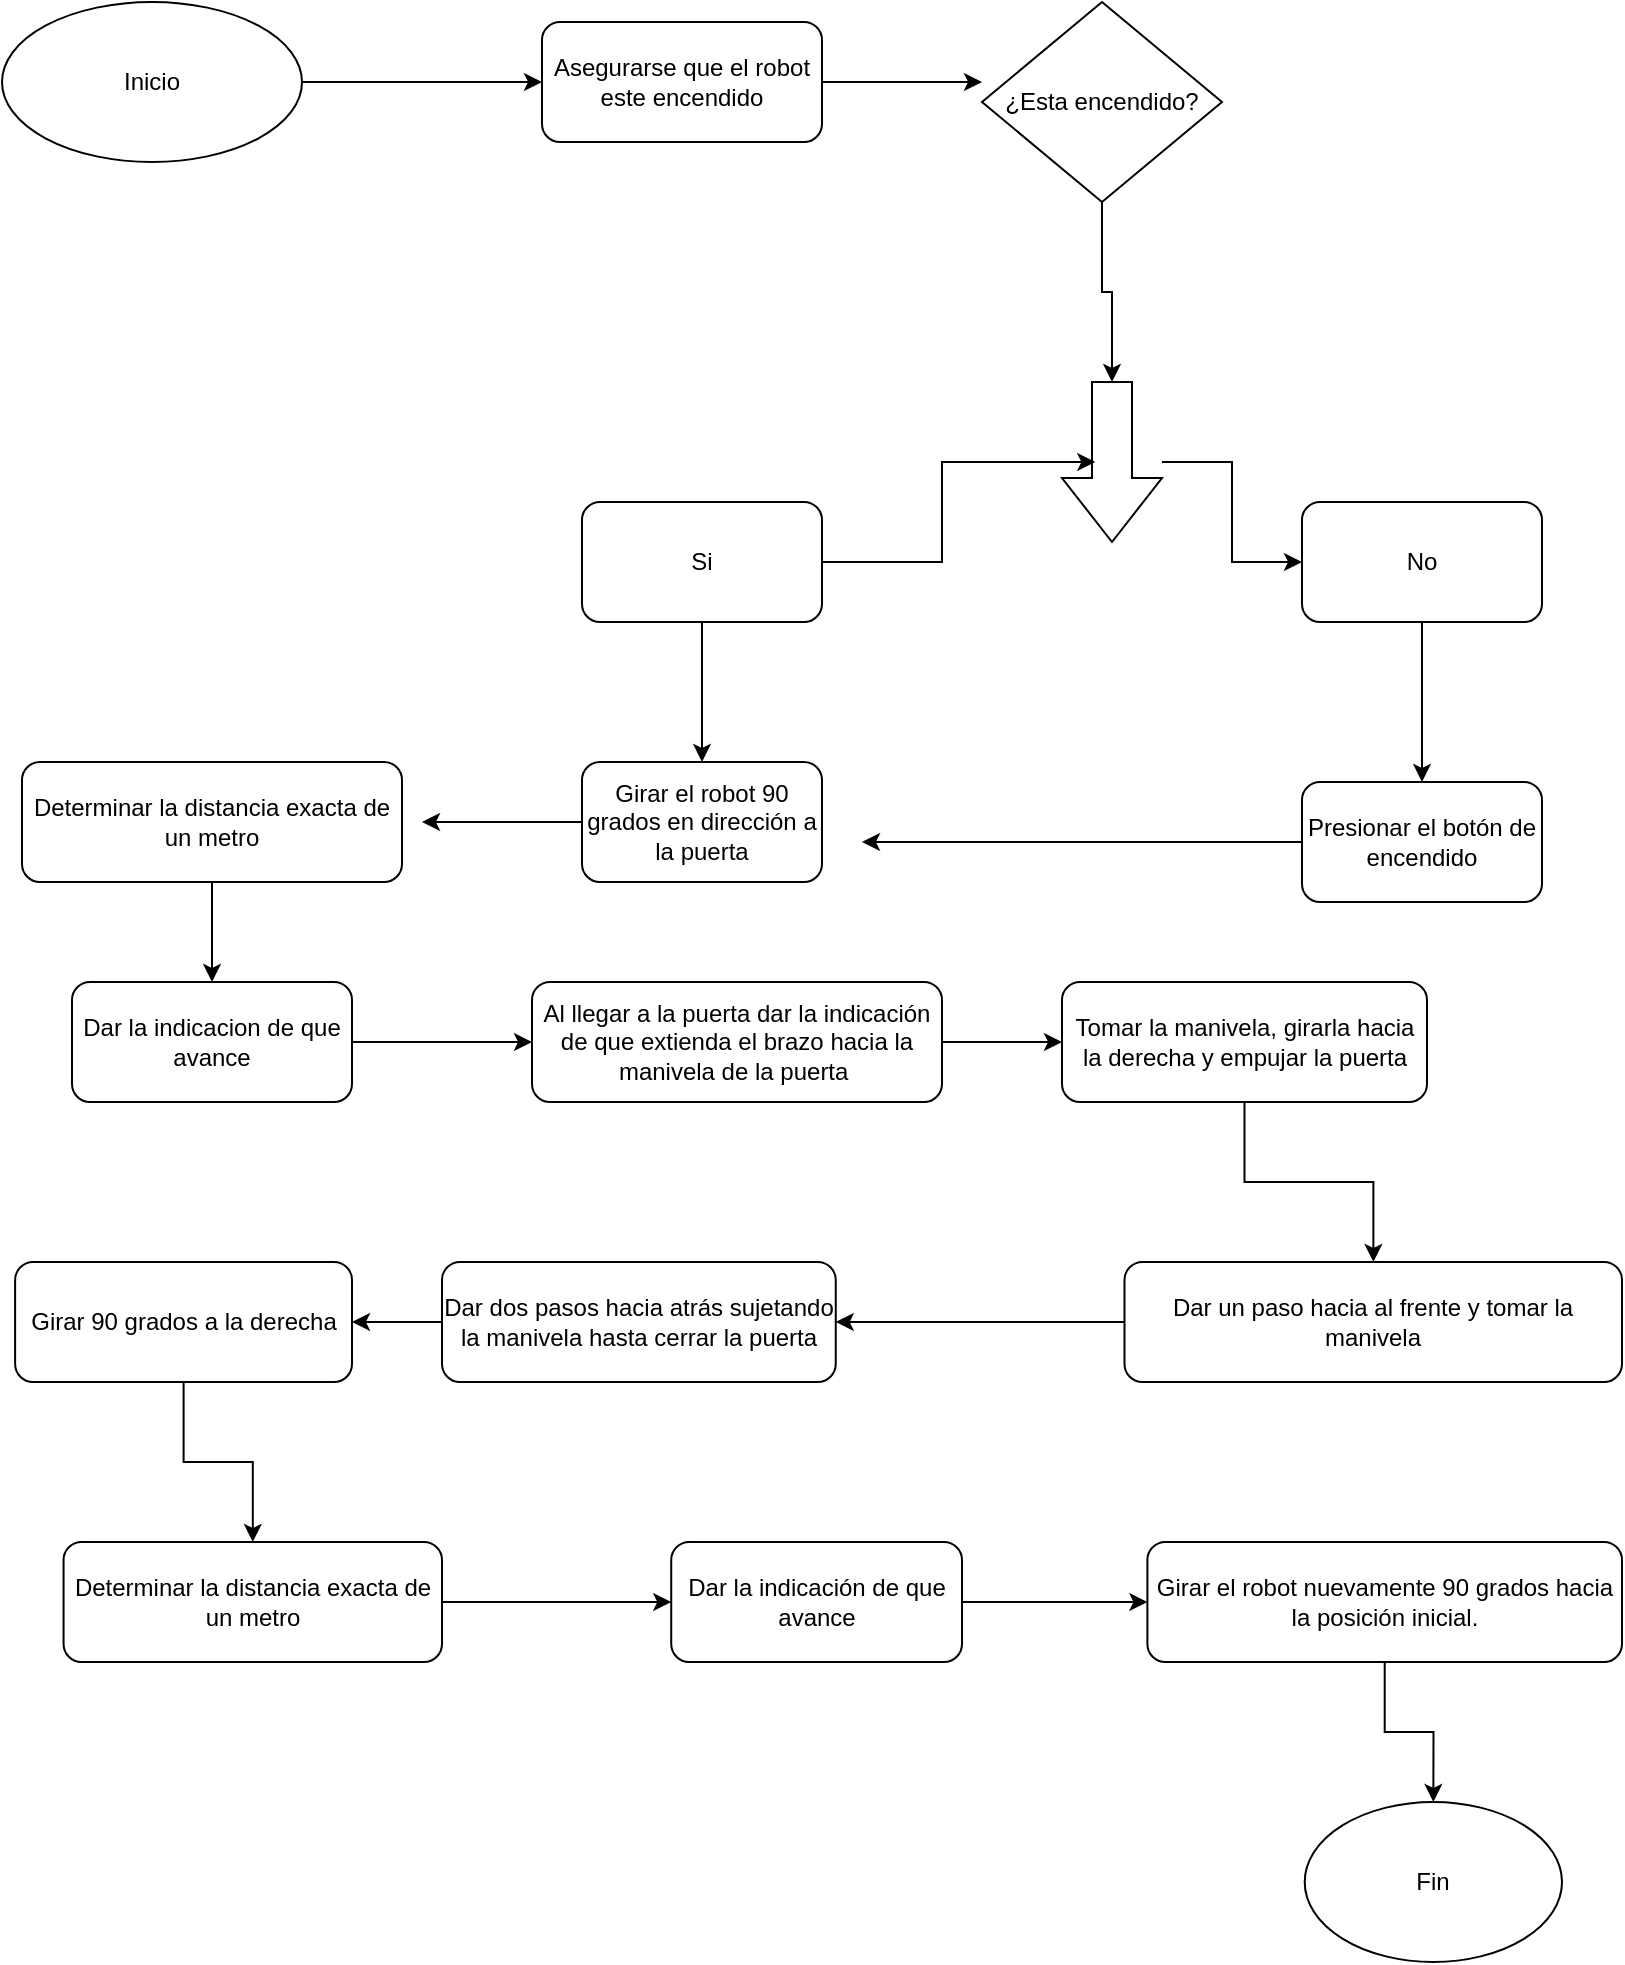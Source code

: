<mxfile version="23.1.6" type="device">
  <diagram id="C5RBs43oDa-KdzZeNtuy" name="Page-1">
    <mxGraphModel dx="1945" dy="928" grid="1" gridSize="10" guides="1" tooltips="1" connect="1" arrows="1" fold="1" page="1" pageScale="1" pageWidth="827" pageHeight="1169" math="0" shadow="0">
      <root>
        <mxCell id="WIyWlLk6GJQsqaUBKTNV-0" />
        <mxCell id="WIyWlLk6GJQsqaUBKTNV-1" parent="WIyWlLk6GJQsqaUBKTNV-0" />
        <mxCell id="f6YC6wZ-b5b79aKro-g_-8" value="" style="edgeStyle=orthogonalEdgeStyle;rounded=0;orthogonalLoop=1;jettySize=auto;html=1;" edge="1" parent="WIyWlLk6GJQsqaUBKTNV-1" source="f6YC6wZ-b5b79aKro-g_-6" target="f6YC6wZ-b5b79aKro-g_-9">
          <mxGeometry relative="1" as="geometry">
            <mxPoint x="210" y="40" as="targetPoint" />
          </mxGeometry>
        </mxCell>
        <mxCell id="f6YC6wZ-b5b79aKro-g_-6" value="Inicio" style="ellipse;whiteSpace=wrap;html=1;" vertex="1" parent="WIyWlLk6GJQsqaUBKTNV-1">
          <mxGeometry width="150" height="80" as="geometry" />
        </mxCell>
        <mxCell id="f6YC6wZ-b5b79aKro-g_-12" value="" style="edgeStyle=orthogonalEdgeStyle;rounded=0;orthogonalLoop=1;jettySize=auto;html=1;" edge="1" parent="WIyWlLk6GJQsqaUBKTNV-1" source="f6YC6wZ-b5b79aKro-g_-9">
          <mxGeometry relative="1" as="geometry">
            <mxPoint x="490" y="40" as="targetPoint" />
          </mxGeometry>
        </mxCell>
        <mxCell id="f6YC6wZ-b5b79aKro-g_-9" value="Asegurarse que el robot este encendido" style="rounded=1;whiteSpace=wrap;html=1;" vertex="1" parent="WIyWlLk6GJQsqaUBKTNV-1">
          <mxGeometry x="270" y="10" width="140" height="60" as="geometry" />
        </mxCell>
        <mxCell id="f6YC6wZ-b5b79aKro-g_-72" value="" style="edgeStyle=orthogonalEdgeStyle;rounded=0;orthogonalLoop=1;jettySize=auto;html=1;" edge="1" parent="WIyWlLk6GJQsqaUBKTNV-1" source="f6YC6wZ-b5b79aKro-g_-13" target="f6YC6wZ-b5b79aKro-g_-71">
          <mxGeometry relative="1" as="geometry" />
        </mxCell>
        <mxCell id="f6YC6wZ-b5b79aKro-g_-13" value="¿Esta encendido?" style="rhombus;whiteSpace=wrap;html=1;" vertex="1" parent="WIyWlLk6GJQsqaUBKTNV-1">
          <mxGeometry x="490" width="120" height="100" as="geometry" />
        </mxCell>
        <mxCell id="f6YC6wZ-b5b79aKro-g_-78" value="" style="edgeStyle=orthogonalEdgeStyle;rounded=0;orthogonalLoop=1;jettySize=auto;html=1;" edge="1" parent="WIyWlLk6GJQsqaUBKTNV-1" source="f6YC6wZ-b5b79aKro-g_-71" target="f6YC6wZ-b5b79aKro-g_-77">
          <mxGeometry relative="1" as="geometry" />
        </mxCell>
        <mxCell id="f6YC6wZ-b5b79aKro-g_-71" value="" style="shape=singleArrow;whiteSpace=wrap;html=1;arrowWidth=0.4;arrowSize=0.4;rotation=90;" vertex="1" parent="WIyWlLk6GJQsqaUBKTNV-1">
          <mxGeometry x="515" y="205" width="80" height="50" as="geometry" />
        </mxCell>
        <mxCell id="f6YC6wZ-b5b79aKro-g_-76" value="" style="edgeStyle=orthogonalEdgeStyle;rounded=0;orthogonalLoop=1;jettySize=auto;html=1;entryX=0.5;entryY=0.667;entryDx=0;entryDy=0;entryPerimeter=0;exitX=1;exitY=0.5;exitDx=0;exitDy=0;" edge="1" parent="WIyWlLk6GJQsqaUBKTNV-1" source="f6YC6wZ-b5b79aKro-g_-75" target="f6YC6wZ-b5b79aKro-g_-71">
          <mxGeometry relative="1" as="geometry">
            <mxPoint x="420" y="210" as="sourcePoint" />
          </mxGeometry>
        </mxCell>
        <mxCell id="f6YC6wZ-b5b79aKro-g_-80" value="" style="edgeStyle=orthogonalEdgeStyle;rounded=0;orthogonalLoop=1;jettySize=auto;html=1;" edge="1" parent="WIyWlLk6GJQsqaUBKTNV-1" source="f6YC6wZ-b5b79aKro-g_-75" target="f6YC6wZ-b5b79aKro-g_-79">
          <mxGeometry relative="1" as="geometry" />
        </mxCell>
        <mxCell id="f6YC6wZ-b5b79aKro-g_-75" value="Si" style="rounded=1;whiteSpace=wrap;html=1;" vertex="1" parent="WIyWlLk6GJQsqaUBKTNV-1">
          <mxGeometry x="290" y="250" width="120" height="60" as="geometry" />
        </mxCell>
        <mxCell id="f6YC6wZ-b5b79aKro-g_-82" value="" style="edgeStyle=orthogonalEdgeStyle;rounded=0;orthogonalLoop=1;jettySize=auto;html=1;" edge="1" parent="WIyWlLk6GJQsqaUBKTNV-1" source="f6YC6wZ-b5b79aKro-g_-77" target="f6YC6wZ-b5b79aKro-g_-81">
          <mxGeometry relative="1" as="geometry" />
        </mxCell>
        <mxCell id="f6YC6wZ-b5b79aKro-g_-77" value="No" style="rounded=1;whiteSpace=wrap;html=1;" vertex="1" parent="WIyWlLk6GJQsqaUBKTNV-1">
          <mxGeometry x="650" y="250" width="120" height="60" as="geometry" />
        </mxCell>
        <mxCell id="f6YC6wZ-b5b79aKro-g_-89" value="" style="edgeStyle=orthogonalEdgeStyle;rounded=0;orthogonalLoop=1;jettySize=auto;html=1;" edge="1" parent="WIyWlLk6GJQsqaUBKTNV-1" source="f6YC6wZ-b5b79aKro-g_-79">
          <mxGeometry relative="1" as="geometry">
            <mxPoint x="210" y="410" as="targetPoint" />
          </mxGeometry>
        </mxCell>
        <mxCell id="f6YC6wZ-b5b79aKro-g_-79" value="Girar el robot 90 grados en dirección a la puerta" style="whiteSpace=wrap;html=1;rounded=1;" vertex="1" parent="WIyWlLk6GJQsqaUBKTNV-1">
          <mxGeometry x="290" y="380" width="120" height="60" as="geometry" />
        </mxCell>
        <mxCell id="f6YC6wZ-b5b79aKro-g_-87" value="" style="edgeStyle=orthogonalEdgeStyle;rounded=0;orthogonalLoop=1;jettySize=auto;html=1;" edge="1" parent="WIyWlLk6GJQsqaUBKTNV-1" source="f6YC6wZ-b5b79aKro-g_-81">
          <mxGeometry relative="1" as="geometry">
            <mxPoint x="430" y="420" as="targetPoint" />
          </mxGeometry>
        </mxCell>
        <mxCell id="f6YC6wZ-b5b79aKro-g_-81" value="Presionar el botón de encendido" style="whiteSpace=wrap;html=1;rounded=1;" vertex="1" parent="WIyWlLk6GJQsqaUBKTNV-1">
          <mxGeometry x="650" y="390" width="120" height="60" as="geometry" />
        </mxCell>
        <mxCell id="f6YC6wZ-b5b79aKro-g_-92" value="" style="edgeStyle=orthogonalEdgeStyle;rounded=0;orthogonalLoop=1;jettySize=auto;html=1;" edge="1" parent="WIyWlLk6GJQsqaUBKTNV-1" source="f6YC6wZ-b5b79aKro-g_-90" target="f6YC6wZ-b5b79aKro-g_-91">
          <mxGeometry relative="1" as="geometry" />
        </mxCell>
        <mxCell id="f6YC6wZ-b5b79aKro-g_-90" value="Determinar la distancia exacta de un metro" style="rounded=1;whiteSpace=wrap;html=1;" vertex="1" parent="WIyWlLk6GJQsqaUBKTNV-1">
          <mxGeometry x="10" y="380" width="190" height="60" as="geometry" />
        </mxCell>
        <mxCell id="f6YC6wZ-b5b79aKro-g_-94" value="" style="edgeStyle=orthogonalEdgeStyle;rounded=0;orthogonalLoop=1;jettySize=auto;html=1;" edge="1" parent="WIyWlLk6GJQsqaUBKTNV-1" source="f6YC6wZ-b5b79aKro-g_-91" target="f6YC6wZ-b5b79aKro-g_-93">
          <mxGeometry relative="1" as="geometry" />
        </mxCell>
        <mxCell id="f6YC6wZ-b5b79aKro-g_-91" value="Dar la indicacion de que avance" style="whiteSpace=wrap;html=1;rounded=1;" vertex="1" parent="WIyWlLk6GJQsqaUBKTNV-1">
          <mxGeometry x="35" y="490" width="140" height="60" as="geometry" />
        </mxCell>
        <mxCell id="f6YC6wZ-b5b79aKro-g_-96" value="" style="edgeStyle=orthogonalEdgeStyle;rounded=0;orthogonalLoop=1;jettySize=auto;html=1;" edge="1" parent="WIyWlLk6GJQsqaUBKTNV-1" source="f6YC6wZ-b5b79aKro-g_-93" target="f6YC6wZ-b5b79aKro-g_-95">
          <mxGeometry relative="1" as="geometry" />
        </mxCell>
        <mxCell id="f6YC6wZ-b5b79aKro-g_-93" value="Al llegar a la puerta dar la indicación de que extienda el brazo hacia la manivela de la puerta&amp;nbsp;" style="whiteSpace=wrap;html=1;rounded=1;" vertex="1" parent="WIyWlLk6GJQsqaUBKTNV-1">
          <mxGeometry x="265" y="490" width="205" height="60" as="geometry" />
        </mxCell>
        <mxCell id="f6YC6wZ-b5b79aKro-g_-98" value="" style="edgeStyle=orthogonalEdgeStyle;rounded=0;orthogonalLoop=1;jettySize=auto;html=1;" edge="1" parent="WIyWlLk6GJQsqaUBKTNV-1" source="f6YC6wZ-b5b79aKro-g_-95" target="f6YC6wZ-b5b79aKro-g_-97">
          <mxGeometry relative="1" as="geometry" />
        </mxCell>
        <mxCell id="f6YC6wZ-b5b79aKro-g_-95" value="Tomar la manivela, girarla hacia la derecha y empujar la puerta" style="whiteSpace=wrap;html=1;rounded=1;" vertex="1" parent="WIyWlLk6GJQsqaUBKTNV-1">
          <mxGeometry x="530" y="490" width="182.5" height="60" as="geometry" />
        </mxCell>
        <mxCell id="f6YC6wZ-b5b79aKro-g_-102" value="" style="edgeStyle=orthogonalEdgeStyle;rounded=0;orthogonalLoop=1;jettySize=auto;html=1;" edge="1" parent="WIyWlLk6GJQsqaUBKTNV-1" source="f6YC6wZ-b5b79aKro-g_-97" target="f6YC6wZ-b5b79aKro-g_-101">
          <mxGeometry relative="1" as="geometry" />
        </mxCell>
        <mxCell id="f6YC6wZ-b5b79aKro-g_-97" value="Dar un paso hacia al frente y tomar la manivela" style="whiteSpace=wrap;html=1;rounded=1;" vertex="1" parent="WIyWlLk6GJQsqaUBKTNV-1">
          <mxGeometry x="561.25" y="630" width="248.75" height="60" as="geometry" />
        </mxCell>
        <mxCell id="f6YC6wZ-b5b79aKro-g_-104" value="" style="edgeStyle=orthogonalEdgeStyle;rounded=0;orthogonalLoop=1;jettySize=auto;html=1;" edge="1" parent="WIyWlLk6GJQsqaUBKTNV-1" source="f6YC6wZ-b5b79aKro-g_-101" target="f6YC6wZ-b5b79aKro-g_-103">
          <mxGeometry relative="1" as="geometry" />
        </mxCell>
        <mxCell id="f6YC6wZ-b5b79aKro-g_-101" value="Dar dos pasos hacia atrás sujetando la manivela hasta cerrar la puerta" style="whiteSpace=wrap;html=1;rounded=1;" vertex="1" parent="WIyWlLk6GJQsqaUBKTNV-1">
          <mxGeometry x="220" y="630" width="196.88" height="60" as="geometry" />
        </mxCell>
        <mxCell id="f6YC6wZ-b5b79aKro-g_-106" value="" style="edgeStyle=orthogonalEdgeStyle;rounded=0;orthogonalLoop=1;jettySize=auto;html=1;" edge="1" parent="WIyWlLk6GJQsqaUBKTNV-1" source="f6YC6wZ-b5b79aKro-g_-103" target="f6YC6wZ-b5b79aKro-g_-105">
          <mxGeometry relative="1" as="geometry" />
        </mxCell>
        <mxCell id="f6YC6wZ-b5b79aKro-g_-103" value="Girar 90 grados a la derecha" style="whiteSpace=wrap;html=1;rounded=1;" vertex="1" parent="WIyWlLk6GJQsqaUBKTNV-1">
          <mxGeometry x="6.56" y="630" width="168.44" height="60" as="geometry" />
        </mxCell>
        <mxCell id="f6YC6wZ-b5b79aKro-g_-108" value="" style="edgeStyle=orthogonalEdgeStyle;rounded=0;orthogonalLoop=1;jettySize=auto;html=1;" edge="1" parent="WIyWlLk6GJQsqaUBKTNV-1" source="f6YC6wZ-b5b79aKro-g_-105" target="f6YC6wZ-b5b79aKro-g_-107">
          <mxGeometry relative="1" as="geometry" />
        </mxCell>
        <mxCell id="f6YC6wZ-b5b79aKro-g_-105" value="Determinar la distancia exacta de un metro" style="whiteSpace=wrap;html=1;rounded=1;" vertex="1" parent="WIyWlLk6GJQsqaUBKTNV-1">
          <mxGeometry x="30.78" y="770" width="189.22" height="60" as="geometry" />
        </mxCell>
        <mxCell id="f6YC6wZ-b5b79aKro-g_-111" value="" style="edgeStyle=orthogonalEdgeStyle;rounded=0;orthogonalLoop=1;jettySize=auto;html=1;" edge="1" parent="WIyWlLk6GJQsqaUBKTNV-1" source="f6YC6wZ-b5b79aKro-g_-107" target="f6YC6wZ-b5b79aKro-g_-110">
          <mxGeometry relative="1" as="geometry" />
        </mxCell>
        <mxCell id="f6YC6wZ-b5b79aKro-g_-107" value="Dar la indicación de que avance" style="whiteSpace=wrap;html=1;rounded=1;" vertex="1" parent="WIyWlLk6GJQsqaUBKTNV-1">
          <mxGeometry x="334.61" y="770" width="145.39" height="60" as="geometry" />
        </mxCell>
        <mxCell id="f6YC6wZ-b5b79aKro-g_-113" value="" style="edgeStyle=orthogonalEdgeStyle;rounded=0;orthogonalLoop=1;jettySize=auto;html=1;" edge="1" parent="WIyWlLk6GJQsqaUBKTNV-1" source="f6YC6wZ-b5b79aKro-g_-110" target="f6YC6wZ-b5b79aKro-g_-112">
          <mxGeometry relative="1" as="geometry" />
        </mxCell>
        <mxCell id="f6YC6wZ-b5b79aKro-g_-110" value="Girar el robot nuevamente 90 grados hacia la posición inicial." style="whiteSpace=wrap;html=1;rounded=1;" vertex="1" parent="WIyWlLk6GJQsqaUBKTNV-1">
          <mxGeometry x="572.69" y="770" width="237.31" height="60" as="geometry" />
        </mxCell>
        <mxCell id="f6YC6wZ-b5b79aKro-g_-112" value="Fin" style="ellipse;whiteSpace=wrap;html=1;rounded=1;" vertex="1" parent="WIyWlLk6GJQsqaUBKTNV-1">
          <mxGeometry x="651.35" y="900" width="128.65" height="80" as="geometry" />
        </mxCell>
      </root>
    </mxGraphModel>
  </diagram>
</mxfile>
